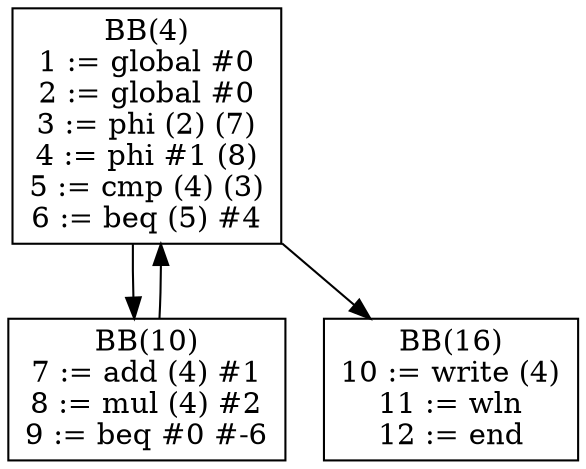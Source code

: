 digraph cfg {
BB4[shape = box, label = "BB(4)\n" + "1 := global #0\n" + "2 := global #0\n" + "3 := phi (2) (7)\n" + "4 := phi #1 (8)\n" + "5 := cmp (4) (3)\n" + "6 := beq (5) #4\n"];
BB10[shape = box, label = "BB(10)\n" + "7 := add (4) #1\n" + "8 := mul (4) #2\n" + "9 := beq #0 #-6\n"];
BB16[shape = box, label = "BB(16)\n" + "10 := write (4)\n" + "11 := wln\n" + "12 := end\n"];
BB4 -> BB10;
BB4 -> BB16;
BB10 -> BB4;
}
